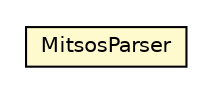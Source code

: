 #!/usr/local/bin/dot
#
# Class diagram 
# Generated by UMLGraph version R5_6-24-gf6e263 (http://www.umlgraph.org/)
#

digraph G {
	edge [fontname="Helvetica",fontsize=10,labelfontname="Helvetica",labelfontsize=10];
	node [fontname="Helvetica",fontsize=10,shape=plaintext];
	nodesep=0.25;
	ranksep=0.5;
	// org.universAAL.ri.wsdlToolkit.parser.MitsosParser
	c5748367 [label=<<table title="org.universAAL.ri.wsdlToolkit.parser.MitsosParser" border="0" cellborder="1" cellspacing="0" cellpadding="2" port="p" bgcolor="lemonChiffon" href="./MitsosParser.html">
		<tr><td><table border="0" cellspacing="0" cellpadding="1">
<tr><td align="center" balign="center"> MitsosParser </td></tr>
		</table></td></tr>
		</table>>, URL="./MitsosParser.html", fontname="Helvetica", fontcolor="black", fontsize=10.0];
}


